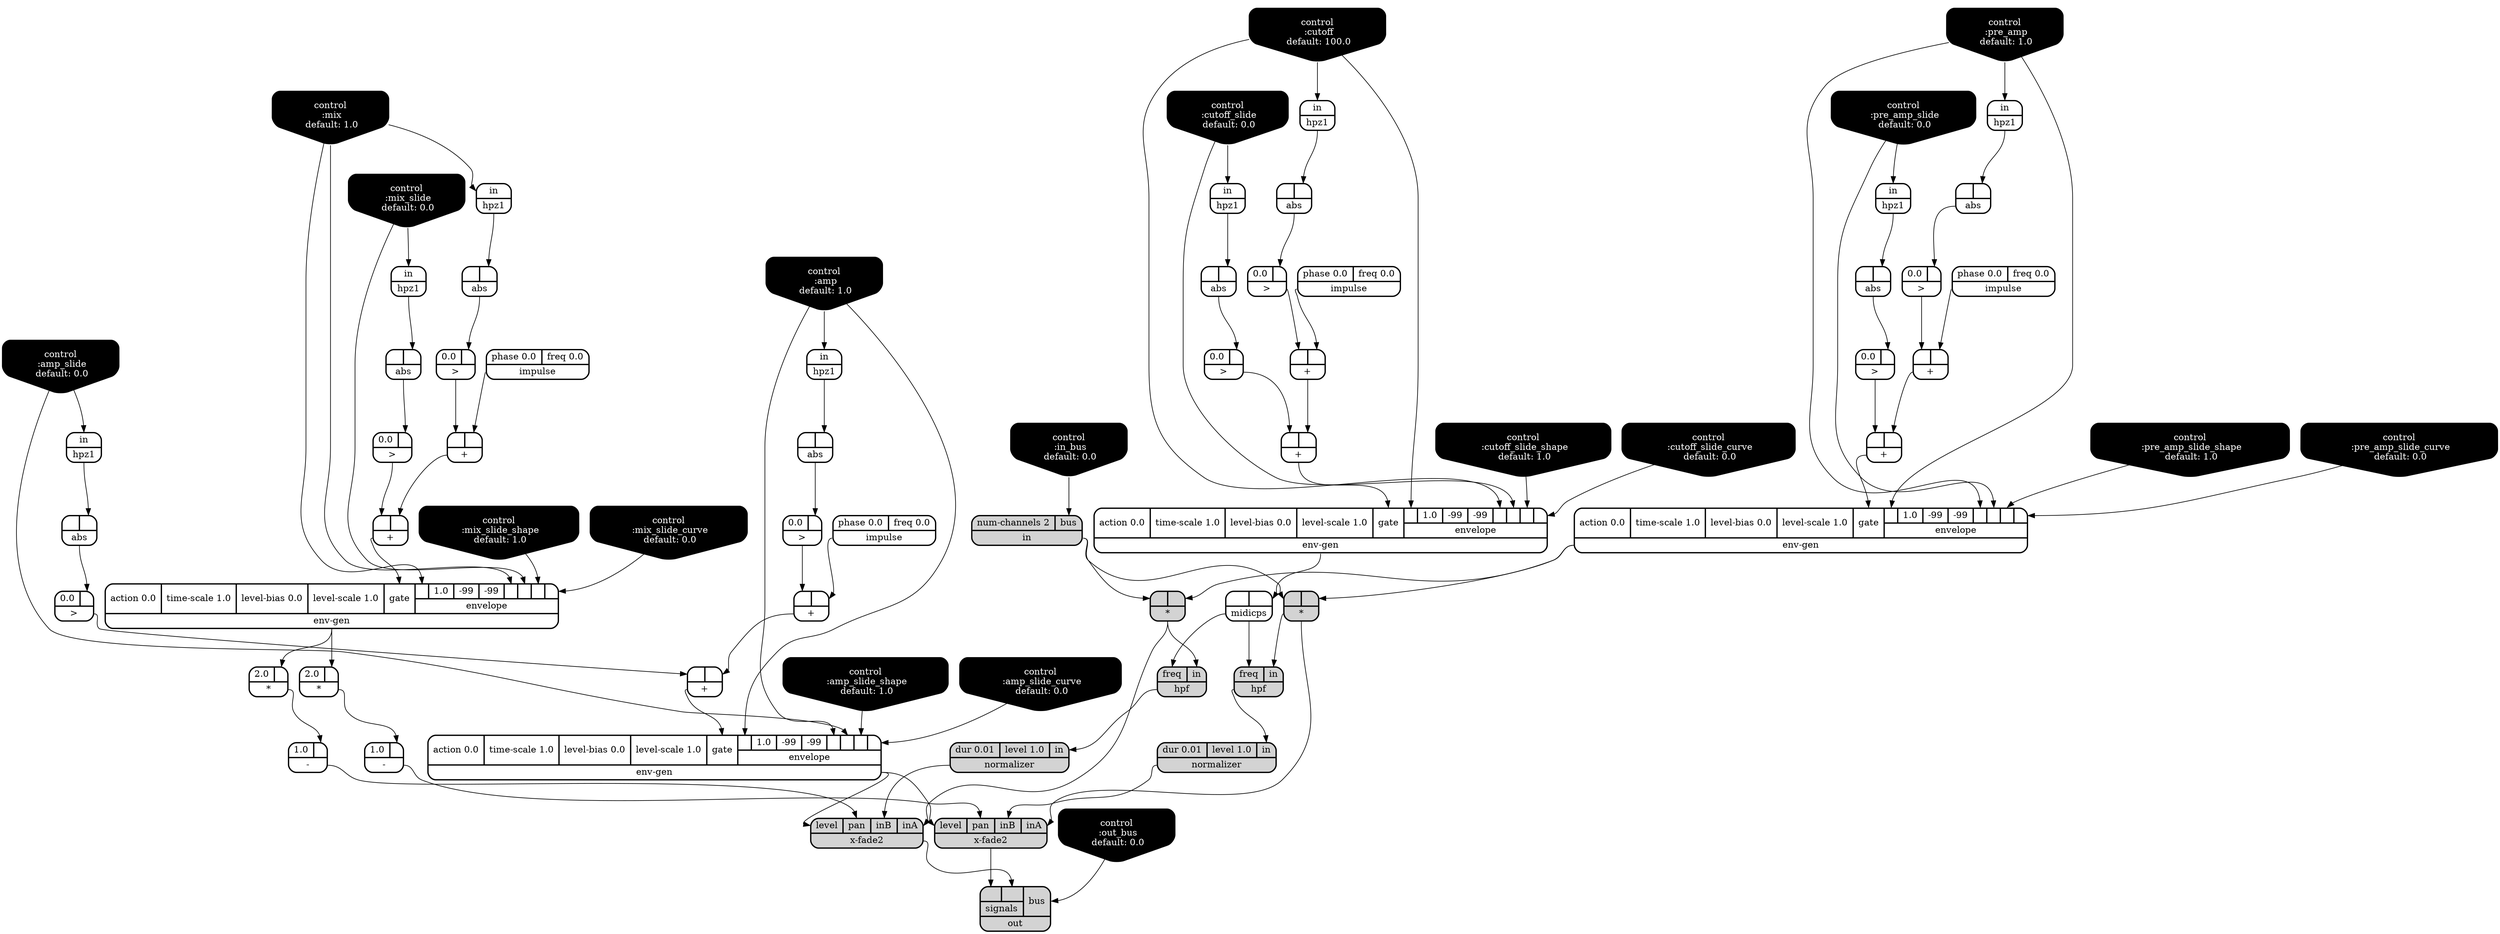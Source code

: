 digraph synthdef {
29 [label = "{{ <b> |<a> } |<__UG_NAME__>* }" style="filled, bold, rounded"  shape=record rankdir=LR];
48 [label = "{{ <b> |<a> } |<__UG_NAME__>* }" style="filled, bold, rounded"  shape=record rankdir=LR];
60 [label = "{{ <b> 2.0|<a> } |<__UG_NAME__>* }" style="bold, rounded" shape=record rankdir=LR];
69 [label = "{{ <b> 2.0|<a> } |<__UG_NAME__>* }" style="bold, rounded" shape=record rankdir=LR];
22 [label = "{{ <b> |<a> } |<__UG_NAME__>+ }" style="bold, rounded" shape=record rankdir=LR];
26 [label = "{{ <b> |<a> } |<__UG_NAME__>+ }" style="bold, rounded" shape=record rankdir=LR];
34 [label = "{{ <b> |<a> } |<__UG_NAME__>+ }" style="bold, rounded" shape=record rankdir=LR];
38 [label = "{{ <b> |<a> } |<__UG_NAME__>+ }" style="bold, rounded" shape=record rankdir=LR];
54 [label = "{{ <b> |<a> } |<__UG_NAME__>+ }" style="bold, rounded" shape=record rankdir=LR];
58 [label = "{{ <b> |<a> } |<__UG_NAME__>+ }" style="bold, rounded" shape=record rankdir=LR];
64 [label = "{{ <b> |<a> } |<__UG_NAME__>+ }" style="bold, rounded" shape=record rankdir=LR];
66 [label = "{{ <b> |<a> } |<__UG_NAME__>+ }" style="bold, rounded" shape=record rankdir=LR];
61 [label = "{{ <b> 1.0|<a> } |<__UG_NAME__>- }" style="bold, rounded" shape=record rankdir=LR];
70 [label = "{{ <b> 1.0|<a> } |<__UG_NAME__>- }" style="bold, rounded" shape=record rankdir=LR];
21 [label = "{{ <b> 0.0|<a> } |<__UG_NAME__>\> }" style="bold, rounded" shape=record rankdir=LR];
25 [label = "{{ <b> 0.0|<a> } |<__UG_NAME__>\> }" style="bold, rounded" shape=record rankdir=LR];
33 [label = "{{ <b> 0.0|<a> } |<__UG_NAME__>\> }" style="bold, rounded" shape=record rankdir=LR];
37 [label = "{{ <b> 0.0|<a> } |<__UG_NAME__>\> }" style="bold, rounded" shape=record rankdir=LR];
53 [label = "{{ <b> 0.0|<a> } |<__UG_NAME__>\> }" style="bold, rounded" shape=record rankdir=LR];
57 [label = "{{ <b> 0.0|<a> } |<__UG_NAME__>\> }" style="bold, rounded" shape=record rankdir=LR];
63 [label = "{{ <b> 0.0|<a> } |<__UG_NAME__>\> }" style="bold, rounded" shape=record rankdir=LR];
65 [label = "{{ <b> 0.0|<a> } |<__UG_NAME__>\> }" style="bold, rounded" shape=record rankdir=LR];
20 [label = "{{ <b> |<a> } |<__UG_NAME__>abs }" style="bold, rounded" shape=record rankdir=LR];
24 [label = "{{ <b> |<a> } |<__UG_NAME__>abs }" style="bold, rounded" shape=record rankdir=LR];
32 [label = "{{ <b> |<a> } |<__UG_NAME__>abs }" style="bold, rounded" shape=record rankdir=LR];
36 [label = "{{ <b> |<a> } |<__UG_NAME__>abs }" style="bold, rounded" shape=record rankdir=LR];
44 [label = "{{ <b> |<a> } |<__UG_NAME__>abs }" style="bold, rounded" shape=record rankdir=LR];
46 [label = "{{ <b> |<a> } |<__UG_NAME__>abs }" style="bold, rounded" shape=record rankdir=LR];
52 [label = "{{ <b> |<a> } |<__UG_NAME__>abs }" style="bold, rounded" shape=record rankdir=LR];
56 [label = "{{ <b> |<a> } |<__UG_NAME__>abs }" style="bold, rounded" shape=record rankdir=LR];
0 [label = "control
 :amp
 default: 1.0" shape=invhouse style="rounded, filled, bold" fillcolor=black fontcolor=white ]; 
1 [label = "control
 :amp_slide
 default: 0.0" shape=invhouse style="rounded, filled, bold" fillcolor=black fontcolor=white ]; 
2 [label = "control
 :amp_slide_shape
 default: 1.0" shape=invhouse style="rounded, filled, bold" fillcolor=black fontcolor=white ]; 
3 [label = "control
 :amp_slide_curve
 default: 0.0" shape=invhouse style="rounded, filled, bold" fillcolor=black fontcolor=white ]; 
4 [label = "control
 :mix
 default: 1.0" shape=invhouse style="rounded, filled, bold" fillcolor=black fontcolor=white ]; 
5 [label = "control
 :mix_slide
 default: 0.0" shape=invhouse style="rounded, filled, bold" fillcolor=black fontcolor=white ]; 
6 [label = "control
 :mix_slide_shape
 default: 1.0" shape=invhouse style="rounded, filled, bold" fillcolor=black fontcolor=white ]; 
7 [label = "control
 :mix_slide_curve
 default: 0.0" shape=invhouse style="rounded, filled, bold" fillcolor=black fontcolor=white ]; 
8 [label = "control
 :pre_amp
 default: 1.0" shape=invhouse style="rounded, filled, bold" fillcolor=black fontcolor=white ]; 
9 [label = "control
 :pre_amp_slide
 default: 0.0" shape=invhouse style="rounded, filled, bold" fillcolor=black fontcolor=white ]; 
10 [label = "control
 :pre_amp_slide_shape
 default: 1.0" shape=invhouse style="rounded, filled, bold" fillcolor=black fontcolor=white ]; 
11 [label = "control
 :pre_amp_slide_curve
 default: 0.0" shape=invhouse style="rounded, filled, bold" fillcolor=black fontcolor=white ]; 
12 [label = "control
 :cutoff
 default: 100.0" shape=invhouse style="rounded, filled, bold" fillcolor=black fontcolor=white ]; 
13 [label = "control
 :cutoff_slide
 default: 0.0" shape=invhouse style="rounded, filled, bold" fillcolor=black fontcolor=white ]; 
14 [label = "control
 :cutoff_slide_shape
 default: 1.0" shape=invhouse style="rounded, filled, bold" fillcolor=black fontcolor=white ]; 
15 [label = "control
 :cutoff_slide_curve
 default: 0.0" shape=invhouse style="rounded, filled, bold" fillcolor=black fontcolor=white ]; 
16 [label = "control
 :in_bus
 default: 0.0" shape=invhouse style="rounded, filled, bold" fillcolor=black fontcolor=white ]; 
17 [label = "control
 :out_bus
 default: 0.0" shape=invhouse style="rounded, filled, bold" fillcolor=black fontcolor=white ]; 
27 [label = "{{ <action> action 0.0|<time____scale> time-scale 1.0|<level____bias> level-bias 0.0|<level____scale> level-scale 1.0|<gate> gate|{{<envelope___control___0>|1.0|-99|-99|<envelope___control___4>|<envelope___control___5>|<envelope___control___6>|<envelope___control___7>}|envelope}} |<__UG_NAME__>env-gen }" style="bold, rounded" shape=record rankdir=LR];
39 [label = "{{ <action> action 0.0|<time____scale> time-scale 1.0|<level____bias> level-bias 0.0|<level____scale> level-scale 1.0|<gate> gate|{{<envelope___control___0>|1.0|-99|-99|<envelope___control___4>|<envelope___control___5>|<envelope___control___6>|<envelope___control___7>}|envelope}} |<__UG_NAME__>env-gen }" style="bold, rounded" shape=record rankdir=LR];
59 [label = "{{ <action> action 0.0|<time____scale> time-scale 1.0|<level____bias> level-bias 0.0|<level____scale> level-scale 1.0|<gate> gate|{{<envelope___control___0>|1.0|-99|-99|<envelope___control___4>|<envelope___control___5>|<envelope___control___6>|<envelope___control___7>}|envelope}} |<__UG_NAME__>env-gen }" style="bold, rounded" shape=record rankdir=LR];
67 [label = "{{ <action> action 0.0|<time____scale> time-scale 1.0|<level____bias> level-bias 0.0|<level____scale> level-scale 1.0|<gate> gate|{{<envelope___control___0>|1.0|-99|-99|<envelope___control___4>|<envelope___control___5>|<envelope___control___6>|<envelope___control___7>}|envelope}} |<__UG_NAME__>env-gen }" style="bold, rounded" shape=record rankdir=LR];
41 [label = "{{ <freq> freq|<in> in} |<__UG_NAME__>hpf }" style="filled, bold, rounded"  shape=record rankdir=LR];
49 [label = "{{ <freq> freq|<in> in} |<__UG_NAME__>hpf }" style="filled, bold, rounded"  shape=record rankdir=LR];
19 [label = "{{ <in> in} |<__UG_NAME__>hpz1 }" style="bold, rounded" shape=record rankdir=LR];
23 [label = "{{ <in> in} |<__UG_NAME__>hpz1 }" style="bold, rounded" shape=record rankdir=LR];
31 [label = "{{ <in> in} |<__UG_NAME__>hpz1 }" style="bold, rounded" shape=record rankdir=LR];
35 [label = "{{ <in> in} |<__UG_NAME__>hpz1 }" style="bold, rounded" shape=record rankdir=LR];
43 [label = "{{ <in> in} |<__UG_NAME__>hpz1 }" style="bold, rounded" shape=record rankdir=LR];
45 [label = "{{ <in> in} |<__UG_NAME__>hpz1 }" style="bold, rounded" shape=record rankdir=LR];
47 [label = "{{ <in> in} |<__UG_NAME__>hpz1 }" style="bold, rounded" shape=record rankdir=LR];
55 [label = "{{ <in> in} |<__UG_NAME__>hpz1 }" style="bold, rounded" shape=record rankdir=LR];
18 [label = "{{ <phase> phase 0.0|<freq> freq 0.0} |<__UG_NAME__>impulse }" style="bold, rounded" shape=record rankdir=LR];
30 [label = "{{ <phase> phase 0.0|<freq> freq 0.0} |<__UG_NAME__>impulse }" style="bold, rounded" shape=record rankdir=LR];
51 [label = "{{ <phase> phase 0.0|<freq> freq 0.0} |<__UG_NAME__>impulse }" style="bold, rounded" shape=record rankdir=LR];
62 [label = "{{ <phase> phase 0.0|<freq> freq 0.0} |<__UG_NAME__>impulse }" style="bold, rounded" shape=record rankdir=LR];
28 [label = "{{ <num____channels> num-channels 2|<bus> bus} |<__UG_NAME__>in }" style="filled, bold, rounded"  shape=record rankdir=LR];
40 [label = "{{ <b> |<a> } |<__UG_NAME__>midicps }" style="bold, rounded" shape=record rankdir=LR];
42 [label = "{{ <dur> dur 0.01|<level> level 1.0|<in> in} |<__UG_NAME__>normalizer }" style="filled, bold, rounded"  shape=record rankdir=LR];
50 [label = "{{ <dur> dur 0.01|<level> level 1.0|<in> in} |<__UG_NAME__>normalizer }" style="filled, bold, rounded"  shape=record rankdir=LR];
72 [label = "{{ {{<signals___x____fade2___0>|<signals___x____fade2___1>}|signals}|<bus> bus} |<__UG_NAME__>out }" style="filled, bold, rounded"  shape=record rankdir=LR];
68 [label = "{{ <level> level|<pan> pan|<inb> inB|<ina> inA} |<__UG_NAME__>x-fade2 }" style="filled, bold, rounded"  shape=record rankdir=LR];
71 [label = "{{ <level> level|<pan> pan|<inb> inB|<ina> inA} |<__UG_NAME__>x-fade2 }" style="filled, bold, rounded"  shape=record rankdir=LR];

27:__UG_NAME__ -> 29:a ;
28:__UG_NAME__ -> 29:b ;
27:__UG_NAME__ -> 48:a ;
28:__UG_NAME__ -> 48:b ;
59:__UG_NAME__ -> 60:a ;
59:__UG_NAME__ -> 69:a ;
18:__UG_NAME__ -> 22:a ;
21:__UG_NAME__ -> 22:b ;
22:__UG_NAME__ -> 26:a ;
25:__UG_NAME__ -> 26:b ;
30:__UG_NAME__ -> 34:a ;
33:__UG_NAME__ -> 34:b ;
34:__UG_NAME__ -> 38:a ;
37:__UG_NAME__ -> 38:b ;
51:__UG_NAME__ -> 54:a ;
53:__UG_NAME__ -> 54:b ;
54:__UG_NAME__ -> 58:a ;
57:__UG_NAME__ -> 58:b ;
62:__UG_NAME__ -> 64:a ;
63:__UG_NAME__ -> 64:b ;
64:__UG_NAME__ -> 66:a ;
65:__UG_NAME__ -> 66:b ;
60:__UG_NAME__ -> 61:a ;
69:__UG_NAME__ -> 70:a ;
20:__UG_NAME__ -> 21:a ;
24:__UG_NAME__ -> 25:a ;
32:__UG_NAME__ -> 33:a ;
36:__UG_NAME__ -> 37:a ;
52:__UG_NAME__ -> 53:a ;
56:__UG_NAME__ -> 57:a ;
44:__UG_NAME__ -> 63:a ;
46:__UG_NAME__ -> 65:a ;
19:__UG_NAME__ -> 20:a ;
23:__UG_NAME__ -> 24:a ;
31:__UG_NAME__ -> 32:a ;
35:__UG_NAME__ -> 36:a ;
43:__UG_NAME__ -> 44:a ;
45:__UG_NAME__ -> 46:a ;
47:__UG_NAME__ -> 52:a ;
55:__UG_NAME__ -> 56:a ;
8:__UG_NAME__ -> 27:envelope___control___0 ;
8:__UG_NAME__ -> 27:envelope___control___4 ;
9:__UG_NAME__ -> 27:envelope___control___5 ;
10:__UG_NAME__ -> 27:envelope___control___6 ;
11:__UG_NAME__ -> 27:envelope___control___7 ;
26:__UG_NAME__ -> 27:gate ;
12:__UG_NAME__ -> 39:envelope___control___0 ;
12:__UG_NAME__ -> 39:envelope___control___4 ;
13:__UG_NAME__ -> 39:envelope___control___5 ;
14:__UG_NAME__ -> 39:envelope___control___6 ;
15:__UG_NAME__ -> 39:envelope___control___7 ;
38:__UG_NAME__ -> 39:gate ;
4:__UG_NAME__ -> 59:envelope___control___0 ;
4:__UG_NAME__ -> 59:envelope___control___4 ;
5:__UG_NAME__ -> 59:envelope___control___5 ;
6:__UG_NAME__ -> 59:envelope___control___6 ;
7:__UG_NAME__ -> 59:envelope___control___7 ;
58:__UG_NAME__ -> 59:gate ;
0:__UG_NAME__ -> 67:envelope___control___0 ;
0:__UG_NAME__ -> 67:envelope___control___4 ;
1:__UG_NAME__ -> 67:envelope___control___5 ;
2:__UG_NAME__ -> 67:envelope___control___6 ;
3:__UG_NAME__ -> 67:envelope___control___7 ;
66:__UG_NAME__ -> 67:gate ;
29:__UG_NAME__ -> 41:in ;
40:__UG_NAME__ -> 41:freq ;
48:__UG_NAME__ -> 49:in ;
40:__UG_NAME__ -> 49:freq ;
8:__UG_NAME__ -> 19:in ;
9:__UG_NAME__ -> 23:in ;
12:__UG_NAME__ -> 31:in ;
13:__UG_NAME__ -> 35:in ;
0:__UG_NAME__ -> 43:in ;
1:__UG_NAME__ -> 45:in ;
4:__UG_NAME__ -> 47:in ;
5:__UG_NAME__ -> 55:in ;
16:__UG_NAME__ -> 28:bus ;
39:__UG_NAME__ -> 40:a ;
41:__UG_NAME__ -> 42:in ;
49:__UG_NAME__ -> 50:in ;
17:__UG_NAME__ -> 72:bus ;
71:__UG_NAME__ -> 72:signals___x____fade2___0 ;
68:__UG_NAME__ -> 72:signals___x____fade2___1 ;
48:__UG_NAME__ -> 68:ina ;
50:__UG_NAME__ -> 68:inb ;
61:__UG_NAME__ -> 68:pan ;
67:__UG_NAME__ -> 68:level ;
29:__UG_NAME__ -> 71:ina ;
42:__UG_NAME__ -> 71:inb ;
70:__UG_NAME__ -> 71:pan ;
67:__UG_NAME__ -> 71:level ;

}